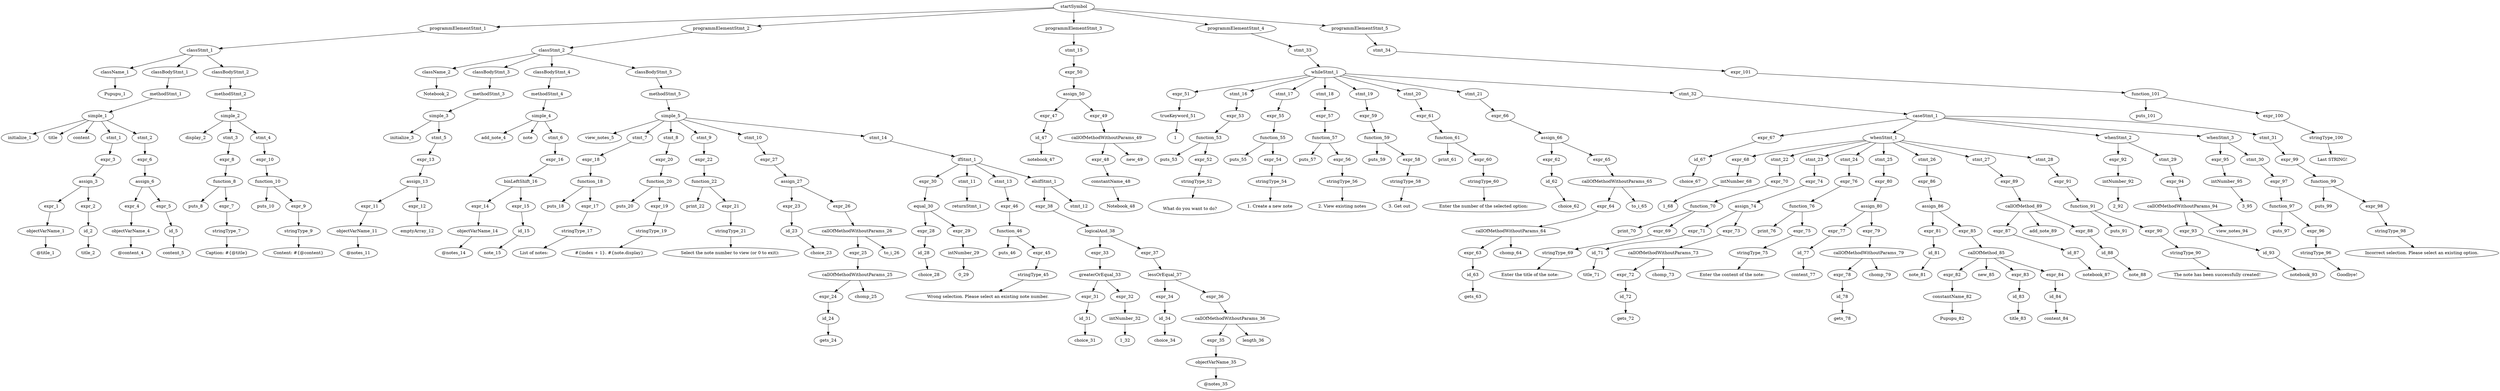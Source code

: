 digraph Tree {
startSymbol -> programmElementStmt_1;
programmElementStmt_1 -> classStmt_1;
classStmt_1 -> className_1;
className_1 -> Pupupu_1;
classStmt_1 -> classBodyStmt_1;
classBodyStmt_1 -> methodStmt_1;
methodStmt_1 -> simple_1;
simple_1 -> "initialize_1";
simple_1 -> title;
simple_1 -> content;
simple_1 -> stmt_1;
stmt_1 -> expr_3;
expr_3 -> assign_3;
assign_3 -> expr_1;
expr_1 -> objectVarName_1;
objectVarName_1 -> "@title_1";
assign_3 -> expr_2;
expr_2 -> id_2;
id_2 -> "title_2" ;
simple_1 -> stmt_2;
stmt_2 -> expr_6;
expr_6 -> assign_6;
assign_6 -> expr_4;
expr_4 -> objectVarName_4;
objectVarName_4 -> "@content_4";
assign_6 -> expr_5;
expr_5 -> id_5;
id_5 -> "content_5" ;
classStmt_1 -> classBodyStmt_2;
classBodyStmt_2 -> methodStmt_2;
methodStmt_2 -> simple_2;
simple_2 -> "display_2";
simple_2 -> stmt_3;
stmt_3 -> expr_8;
expr_8 -> function_8;
function_8 -> "puts_8";
function_8 -> expr_7;
expr_7 -> stringType_7;
stringType_7 -> "Caption: #{@title}";
simple_2 -> stmt_4;
stmt_4 -> expr_10;
expr_10 -> function_10;
function_10 -> "puts_10";
function_10 -> expr_9;
expr_9 -> stringType_9;
stringType_9 -> "Content: #{@content}";
startSymbol -> programmElementStmt_2;
programmElementStmt_2 -> classStmt_2;
classStmt_2 -> className_2;
className_2 -> Notebook_2;
classStmt_2 -> classBodyStmt_3;
classBodyStmt_3 -> methodStmt_3;
methodStmt_3 -> simple_3;
simple_3 -> "initialize_3";
simple_3 -> stmt_5;
stmt_5 -> expr_13;
expr_13 -> assign_13;
assign_13 -> expr_11;
expr_11 -> objectVarName_11;
objectVarName_11 -> "@notes_11";
assign_13 -> expr_12;
expr_12 -> emptyArray_12;
classStmt_2 -> classBodyStmt_4;
classBodyStmt_4 -> methodStmt_4;
methodStmt_4 -> simple_4;
simple_4 -> "add_note_4";
simple_4 -> note;
simple_4 -> stmt_6;
stmt_6 -> expr_16;
expr_16 -> binLeftShift_16;
binLeftShift_16 -> expr_14;
expr_14 -> objectVarName_14;
objectVarName_14 -> "@notes_14";
binLeftShift_16 -> expr_15;
expr_15 -> id_15;
id_15 -> "note_15" ;
classStmt_2 -> classBodyStmt_5;
classBodyStmt_5 -> methodStmt_5;
methodStmt_5 -> simple_5;
simple_5 -> "view_notes_5";
simple_5 -> stmt_7;
stmt_7 -> expr_18;
expr_18 -> function_18;
function_18 -> "puts_18";
function_18 -> expr_17;
expr_17 -> stringType_17;
stringType_17 -> "List of notes:";
simple_5 -> stmt_8;
stmt_8 -> expr_20;
expr_20 -> function_20;
function_20 -> "puts_20";
function_20 -> expr_19;
expr_19 -> stringType_19;
stringType_19 -> "#{index + 1}. #{note.display}";
simple_5 -> stmt_9;
stmt_9 -> expr_22;
expr_22 -> function_22;
function_22 -> "print_22";
function_22 -> expr_21;
expr_21 -> stringType_21;
stringType_21 -> "Select the note number to view (or 0 to exit): ";
simple_5 -> stmt_10;
stmt_10 -> expr_27;
expr_27 -> assign_27;
assign_27 -> expr_23;
expr_23 -> id_23;
id_23 -> "choice_23" ;
assign_27 -> expr_26;
expr_26 -> callOfMethodWithoutParams_26;
callOfMethodWithoutParams_26 -> expr_25;
expr_25 -> callOfMethodWithoutParams_25;
callOfMethodWithoutParams_25 -> expr_24;
expr_24 -> id_24;
id_24 -> "gets_24" ;
callOfMethodWithoutParams_25 -> "chomp_25";
callOfMethodWithoutParams_26 -> "to_i_26";
simple_5 -> stmt_14;
stmt_14 -> ifStmt_1;
ifStmt_1 -> expr_30;
expr_30 -> equal_30;
equal_30 -> expr_28;
expr_28 -> id_28;
id_28 -> "choice_28" ;
equal_30 -> expr_29;
expr_29 -> intNumber_29;
intNumber_29 -> "0_29";
ifStmt_1 -> stmt_11;
stmt_11 -> returnStmt_1;
ifStmt_1 -> stmt_13;
stmt_13 -> expr_46;
expr_46 -> function_46;
function_46 -> "puts_46";
function_46 -> expr_45;
expr_45 -> stringType_45;
stringType_45 -> "Wrong selection. Please select an existing note number.";
ifStmt_1 -> elsifStmt_1;
elsifStmt_1 -> expr_38;
expr_38 -> logicalAnd_38;
logicalAnd_38 -> expr_33;
expr_33 -> greaterOrEqual_33;
greaterOrEqual_33 -> expr_31;
expr_31 -> id_31;
id_31 -> "choice_31" ;
greaterOrEqual_33 -> expr_32;
expr_32 -> intNumber_32;
intNumber_32 -> "1_32";
logicalAnd_38 -> expr_37;
expr_37 -> lessOrEqual_37;
lessOrEqual_37 -> expr_34;
expr_34 -> id_34;
id_34 -> "choice_34" ;
lessOrEqual_37 -> expr_36;
expr_36 -> callOfMethodWithoutParams_36;
callOfMethodWithoutParams_36 -> expr_35;
expr_35 -> objectVarName_35;
objectVarName_35 -> "@notes_35";
callOfMethodWithoutParams_36 -> "length_36";
elsifStmt_1 -> stmt_12;
startSymbol -> programmElementStmt_3;
programmElementStmt_3 -> stmt_15;
stmt_15 -> expr_50;
expr_50 -> assign_50;
assign_50 -> expr_47;
expr_47 -> id_47;
id_47 -> "notebook_47" ;
assign_50 -> expr_49;
expr_49 -> callOfMethodWithoutParams_49;
callOfMethodWithoutParams_49 -> expr_48;
expr_48 -> constantName_48;
constantName_48 -> "Notebook_48";
callOfMethodWithoutParams_49 -> "new_49";
startSymbol -> programmElementStmt_4;
programmElementStmt_4 -> stmt_33;
stmt_33 -> whileStmt_1;
whileStmt_1 -> expr_51;
expr_51 -> trueKeyword_51;
trueKeyword_51 -> 1;
whileStmt_1 -> stmt_16;
stmt_16 -> expr_53;
expr_53 -> function_53;
function_53 -> "puts_53";
function_53 -> expr_52;
expr_52 -> stringType_52;
stringType_52 -> "
What do you want to do?";
whileStmt_1 -> stmt_17;
stmt_17 -> expr_55;
expr_55 -> function_55;
function_55 -> "puts_55";
function_55 -> expr_54;
expr_54 -> stringType_54;
stringType_54 -> "1. Create a new note";
whileStmt_1 -> stmt_18;
stmt_18 -> expr_57;
expr_57 -> function_57;
function_57 -> "puts_57";
function_57 -> expr_56;
expr_56 -> stringType_56;
stringType_56 -> "2. View existing notes";
whileStmt_1 -> stmt_19;
stmt_19 -> expr_59;
expr_59 -> function_59;
function_59 -> "puts_59";
function_59 -> expr_58;
expr_58 -> stringType_58;
stringType_58 -> "3. Get out";
whileStmt_1 -> stmt_20;
stmt_20 -> expr_61;
expr_61 -> function_61;
function_61 -> "print_61";
function_61 -> expr_60;
expr_60 -> stringType_60;
stringType_60 -> "Enter the number of the selected option: ";
whileStmt_1 -> stmt_21;
stmt_21 -> expr_66;
expr_66 -> assign_66;
assign_66 -> expr_62;
expr_62 -> id_62;
id_62 -> "choice_62" ;
assign_66 -> expr_65;
expr_65 -> callOfMethodWithoutParams_65;
callOfMethodWithoutParams_65 -> expr_64;
expr_64 -> callOfMethodWithoutParams_64;
callOfMethodWithoutParams_64 -> expr_63;
expr_63 -> id_63;
id_63 -> "gets_63" ;
callOfMethodWithoutParams_64 -> "chomp_64";
callOfMethodWithoutParams_65 -> "to_i_65";
whileStmt_1 -> stmt_32;
stmt_32 -> caseStmt_1;
caseStmt_1 -> expr_67;
expr_67 -> id_67;
id_67 -> "choice_67" ;
caseStmt_1 -> whenStmt_1;
whenStmt_1 -> expr_68;
expr_68 -> intNumber_68;
intNumber_68 -> "1_68";
whenStmt_1 -> stmt_22;
stmt_22 -> expr_70;
expr_70 -> function_70;
function_70 -> "print_70";
function_70 -> expr_69;
expr_69 -> stringType_69;
stringType_69 -> "Enter the title of the note: ";
whenStmt_1 -> stmt_23;
stmt_23 -> expr_74;
expr_74 -> assign_74;
assign_74 -> expr_71;
expr_71 -> id_71;
id_71 -> "title_71" ;
assign_74 -> expr_73;
expr_73 -> callOfMethodWithoutParams_73;
callOfMethodWithoutParams_73 -> expr_72;
expr_72 -> id_72;
id_72 -> "gets_72" ;
callOfMethodWithoutParams_73 -> "chomp_73";
whenStmt_1 -> stmt_24;
stmt_24 -> expr_76;
expr_76 -> function_76;
function_76 -> "print_76";
function_76 -> expr_75;
expr_75 -> stringType_75;
stringType_75 -> "Enter the content of the note: ";
whenStmt_1 -> stmt_25;
stmt_25 -> expr_80;
expr_80 -> assign_80;
assign_80 -> expr_77;
expr_77 -> id_77;
id_77 -> "content_77" ;
assign_80 -> expr_79;
expr_79 -> callOfMethodWithoutParams_79;
callOfMethodWithoutParams_79 -> expr_78;
expr_78 -> id_78;
id_78 -> "gets_78" ;
callOfMethodWithoutParams_79 -> "chomp_79";
whenStmt_1 -> stmt_26;
stmt_26 -> expr_86;
expr_86 -> assign_86;
assign_86 -> expr_81;
expr_81 -> id_81;
id_81 -> "note_81" ;
assign_86 -> expr_85;
expr_85 -> callOfMethod_85;
callOfMethod_85 -> expr_82;
expr_82 -> constantName_82;
constantName_82 -> "Pupupu_82";
callOfMethod_85 -> "new_85";
callOfMethod_85 -> expr_83;
expr_83 -> id_83;
id_83 -> "title_83" ;
callOfMethod_85 -> expr_84;
expr_84 -> id_84;
id_84 -> "content_84" ;
whenStmt_1 -> stmt_27;
stmt_27 -> expr_89;
expr_89 -> callOfMethod_89;
callOfMethod_89 -> expr_87;
expr_87 -> id_87;
id_87 -> "notebook_87" ;
callOfMethod_89 -> "add_note_89";
callOfMethod_89 -> expr_88;
expr_88 -> id_88;
id_88 -> "note_88" ;
whenStmt_1 -> stmt_28;
stmt_28 -> expr_91;
expr_91 -> function_91;
function_91 -> "puts_91";
function_91 -> expr_90;
expr_90 -> stringType_90;
stringType_90 -> "The note has been successfully created!";
caseStmt_1 -> whenStmt_2;
whenStmt_2 -> expr_92;
expr_92 -> intNumber_92;
intNumber_92 -> "2_92";
whenStmt_2 -> stmt_29;
stmt_29 -> expr_94;
expr_94 -> callOfMethodWithoutParams_94;
callOfMethodWithoutParams_94 -> expr_93;
expr_93 -> id_93;
id_93 -> "notebook_93" ;
callOfMethodWithoutParams_94 -> "view_notes_94";
caseStmt_1 -> whenStmt_3;
whenStmt_3 -> expr_95;
expr_95 -> intNumber_95;
intNumber_95 -> "3_95";
whenStmt_3 -> stmt_30;
stmt_30 -> expr_97;
expr_97 -> function_97;
function_97 -> "puts_97";
function_97 -> expr_96;
expr_96 -> stringType_96;
stringType_96 -> "Goodbye!";
caseStmt_1 -> stmt_31;
stmt_31 -> expr_99;
expr_99 -> function_99;
function_99 -> "puts_99";
function_99 -> expr_98;
expr_98 -> stringType_98;
stringType_98 -> "Incorrect selection. Please select an existing option.";
startSymbol -> programmElementStmt_5;
programmElementStmt_5 -> stmt_34;
stmt_34 -> expr_101;
expr_101 -> function_101;
function_101 -> "puts_101";
function_101 -> expr_100;
expr_100 -> stringType_100;
stringType_100 -> "Last STRING!";
}
